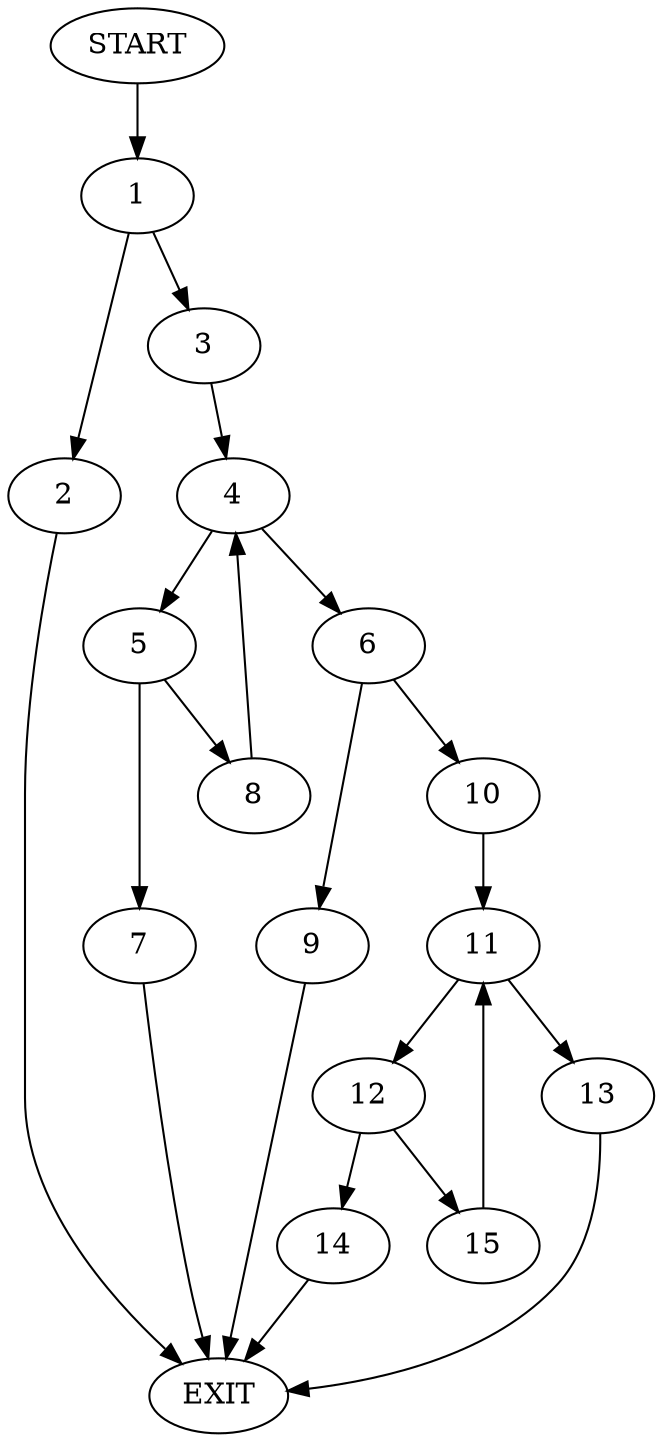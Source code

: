digraph {
0 [label="START"]
16 [label="EXIT"]
0 -> 1
1 -> 2
1 -> 3
2 -> 16
3 -> 4
4 -> 5
4 -> 6
5 -> 7
5 -> 8
6 -> 9
6 -> 10
7 -> 16
8 -> 4
9 -> 16
10 -> 11
11 -> 12
11 -> 13
12 -> 14
12 -> 15
13 -> 16
14 -> 16
15 -> 11
}
